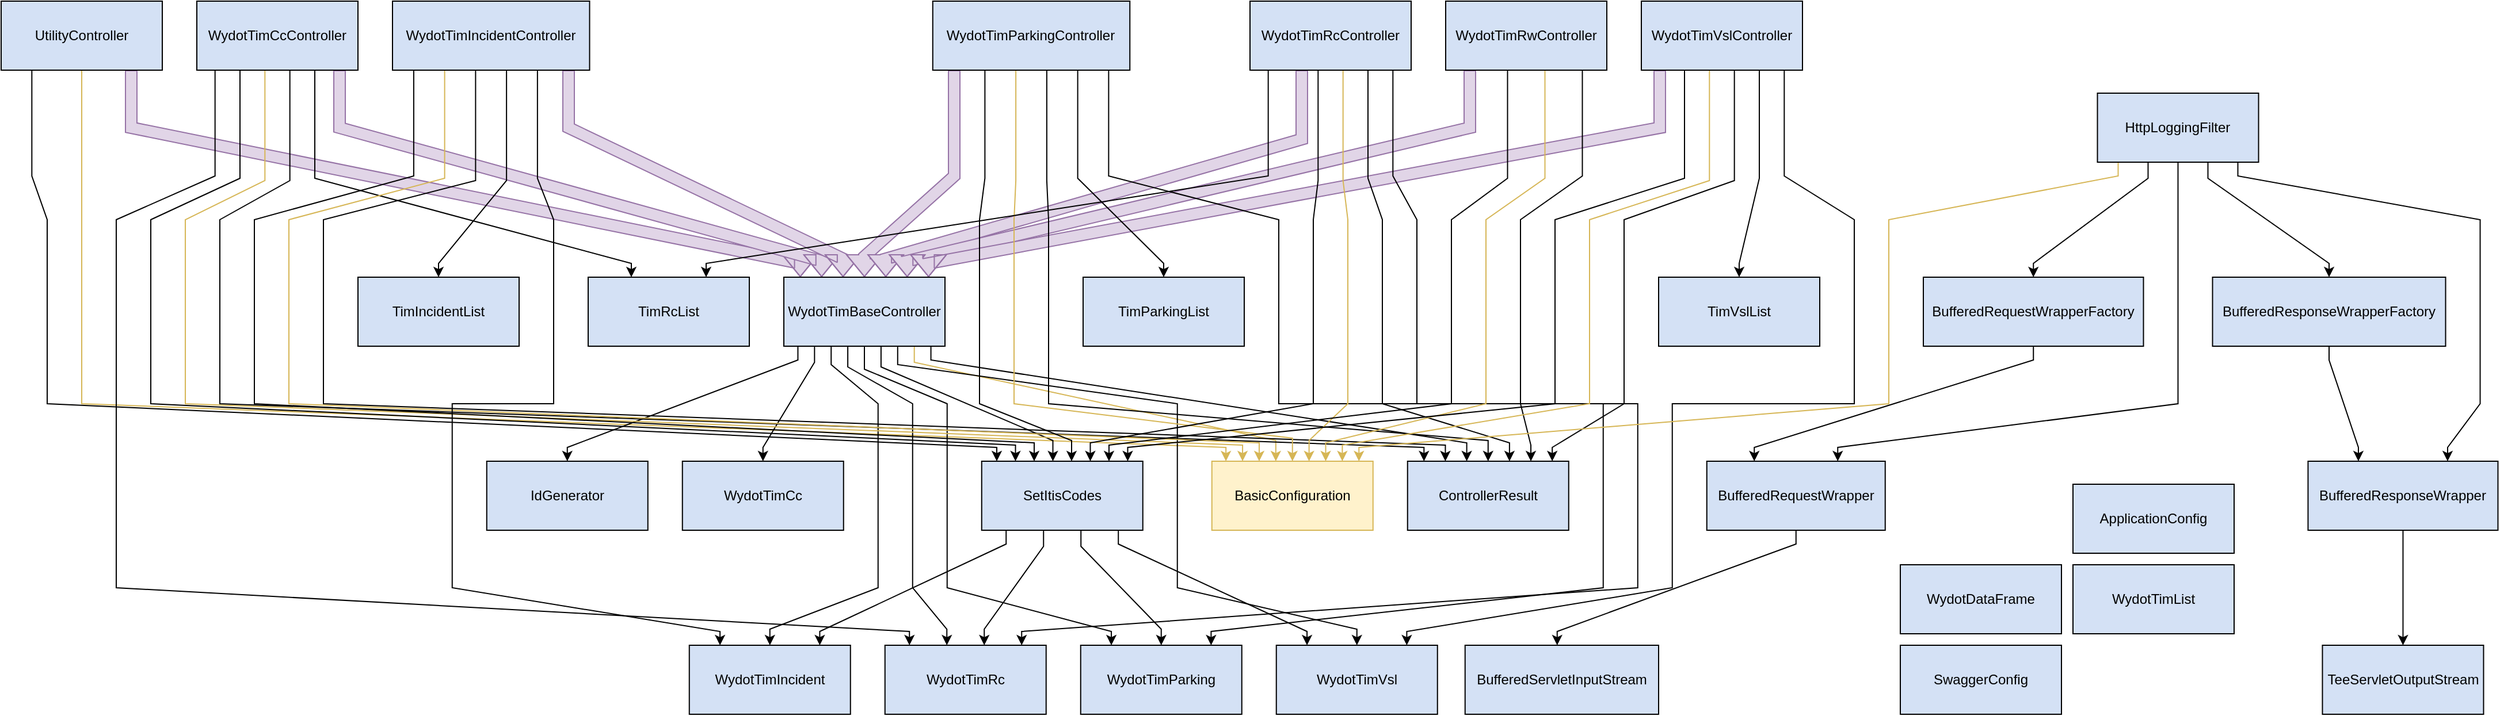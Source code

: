 <mxfile version="24.2.5" type="device">
  <diagram id="C5RBs43oDa-KdzZeNtuy" name="Page-1">
    <mxGraphModel dx="2100" dy="2427" grid="1" gridSize="10" guides="1" tooltips="1" connect="1" arrows="1" fold="1" page="1" pageScale="1" pageWidth="827" pageHeight="1169" math="0" shadow="0">
      <root>
        <mxCell id="WIyWlLk6GJQsqaUBKTNV-0" />
        <mxCell id="WIyWlLk6GJQsqaUBKTNV-1" parent="WIyWlLk6GJQsqaUBKTNV-0" />
        <mxCell id="C0KYWf5MFjcVJt7XxlhM-91" style="edgeStyle=orthogonalEdgeStyle;rounded=0;orthogonalLoop=1;jettySize=auto;html=1;shape=flexArrow;noEdgeStyle=1;orthogonal=1;fillColor=#e1d5e7;strokeColor=#9673a6;" edge="1" parent="WIyWlLk6GJQsqaUBKTNV-1" source="C0KYWf5MFjcVJt7XxlhM-1" target="C0KYWf5MFjcVJt7XxlhM-3">
          <mxGeometry relative="1" as="geometry">
            <Array as="points">
              <mxPoint x="673" y="30" />
              <mxPoint x="1254.286" y="148" />
            </Array>
          </mxGeometry>
        </mxCell>
        <mxCell id="C0KYWf5MFjcVJt7XxlhM-90" style="edgeStyle=orthogonalEdgeStyle;rounded=0;orthogonalLoop=1;jettySize=auto;html=1;shape=flexArrow;noEdgeStyle=1;orthogonal=1;fillColor=#e1d5e7;strokeColor=#9673a6;" edge="1" parent="WIyWlLk6GJQsqaUBKTNV-1" source="C0KYWf5MFjcVJt7XxlhM-4" target="C0KYWf5MFjcVJt7XxlhM-3">
          <mxGeometry relative="1" as="geometry">
            <Array as="points">
              <mxPoint x="854" y="30" />
              <mxPoint x="1272.857" y="146" />
            </Array>
          </mxGeometry>
        </mxCell>
        <mxCell id="C0KYWf5MFjcVJt7XxlhM-88" style="edgeStyle=orthogonalEdgeStyle;rounded=0;orthogonalLoop=1;jettySize=auto;html=1;shape=flexArrow;noEdgeStyle=1;orthogonal=1;fillColor=#e1d5e7;strokeColor=#9673a6;" edge="1" parent="WIyWlLk6GJQsqaUBKTNV-1" source="C0KYWf5MFjcVJt7XxlhM-5" target="C0KYWf5MFjcVJt7XxlhM-3">
          <mxGeometry relative="1" as="geometry">
            <Array as="points">
              <mxPoint x="1053" y="30" />
              <mxPoint x="1291.429" y="144" />
            </Array>
          </mxGeometry>
        </mxCell>
        <mxCell id="C0KYWf5MFjcVJt7XxlhM-94" style="edgeStyle=orthogonalEdgeStyle;rounded=0;orthogonalLoop=1;jettySize=auto;html=1;shape=flexArrow;noEdgeStyle=1;orthogonal=1;fillColor=#e1d5e7;strokeColor=#9673a6;" edge="1" parent="WIyWlLk6GJQsqaUBKTNV-1" source="C0KYWf5MFjcVJt7XxlhM-7" target="C0KYWf5MFjcVJt7XxlhM-3">
          <mxGeometry relative="1" as="geometry">
            <Array as="points">
              <mxPoint x="1388" y="72" />
              <mxPoint x="1310.0" y="142" />
            </Array>
          </mxGeometry>
        </mxCell>
        <mxCell id="C0KYWf5MFjcVJt7XxlhM-93" style="edgeStyle=orthogonalEdgeStyle;rounded=0;orthogonalLoop=1;jettySize=auto;html=1;shape=flexArrow;noEdgeStyle=1;orthogonal=1;fillColor=#e1d5e7;strokeColor=#9673a6;" edge="1" parent="WIyWlLk6GJQsqaUBKTNV-1" source="C0KYWf5MFjcVJt7XxlhM-8" target="C0KYWf5MFjcVJt7XxlhM-3">
          <mxGeometry relative="1" as="geometry">
            <Array as="points">
              <mxPoint x="1690" y="40" />
              <mxPoint x="1328.571" y="144" />
            </Array>
          </mxGeometry>
        </mxCell>
        <mxCell id="C0KYWf5MFjcVJt7XxlhM-92" style="edgeStyle=orthogonalEdgeStyle;rounded=0;orthogonalLoop=1;jettySize=auto;html=1;shape=flexArrow;noEdgeStyle=1;orthogonal=1;fillColor=#e1d5e7;strokeColor=#9673a6;" edge="1" parent="WIyWlLk6GJQsqaUBKTNV-1" source="C0KYWf5MFjcVJt7XxlhM-9" target="C0KYWf5MFjcVJt7XxlhM-3">
          <mxGeometry relative="1" as="geometry">
            <Array as="points">
              <mxPoint x="1836" y="30" />
              <mxPoint x="1347.143" y="146" />
            </Array>
          </mxGeometry>
        </mxCell>
        <mxCell id="C0KYWf5MFjcVJt7XxlhM-95" style="edgeStyle=orthogonalEdgeStyle;rounded=0;orthogonalLoop=1;jettySize=auto;html=1;shape=flexArrow;noEdgeStyle=1;orthogonal=1;fillColor=#e1d5e7;strokeColor=#9673a6;" edge="1" parent="WIyWlLk6GJQsqaUBKTNV-1" source="C0KYWf5MFjcVJt7XxlhM-10" target="C0KYWf5MFjcVJt7XxlhM-3">
          <mxGeometry relative="1" as="geometry">
            <Array as="points">
              <mxPoint x="2001" y="30" />
              <mxPoint x="1365.714" y="148" />
            </Array>
          </mxGeometry>
        </mxCell>
        <mxCell id="avPxuaekG5Cl0MjWcBpi-0" value="BasicConfiguration" style="rounded=0;whiteSpace=wrap;html=1;fillColor=#fff2cc;container=0;strokeColor=#d6b656;" parent="WIyWlLk6GJQsqaUBKTNV-1" vertex="1">
          <mxGeometry x="1611.875" y="320" width="140" height="60" as="geometry" />
        </mxCell>
        <mxCell id="C0KYWf5MFjcVJt7XxlhM-0" value="SwaggerConfig" style="rounded=0;whiteSpace=wrap;html=1;fillColor=#D4E1F5;container=0;" vertex="1" parent="WIyWlLk6GJQsqaUBKTNV-1">
          <mxGeometry x="2210" y="480" width="140" height="60" as="geometry" />
        </mxCell>
        <mxCell id="C0KYWf5MFjcVJt7XxlhM-38" style="edgeStyle=orthogonalEdgeStyle;rounded=0;orthogonalLoop=1;jettySize=auto;html=1;noEdgeStyle=1;orthogonal=1;fillColor=#fff2cc;strokeColor=#d6b656;" edge="1" parent="WIyWlLk6GJQsqaUBKTNV-1" source="C0KYWf5MFjcVJt7XxlhM-1" target="avPxuaekG5Cl0MjWcBpi-0">
          <mxGeometry relative="1" as="geometry">
            <Array as="points">
              <mxPoint x="630" y="74" />
              <mxPoint x="630" y="110" />
              <mxPoint x="630" y="270" />
              <mxPoint x="1624.097" y="308" />
            </Array>
          </mxGeometry>
        </mxCell>
        <mxCell id="C0KYWf5MFjcVJt7XxlhM-39" style="edgeStyle=orthogonalEdgeStyle;rounded=0;orthogonalLoop=1;jettySize=auto;html=1;noEdgeStyle=1;orthogonal=1;" edge="1" parent="WIyWlLk6GJQsqaUBKTNV-1" source="C0KYWf5MFjcVJt7XxlhM-1" target="C0KYWf5MFjcVJt7XxlhM-19">
          <mxGeometry relative="1" as="geometry">
            <Array as="points">
              <mxPoint x="586.667" y="72" />
              <mxPoint x="600" y="110" />
              <mxPoint x="600" y="270" />
              <mxPoint x="1425" y="308" />
            </Array>
          </mxGeometry>
        </mxCell>
        <mxCell id="C0KYWf5MFjcVJt7XxlhM-1" value="UtilityController" style="rounded=0;whiteSpace=wrap;html=1;fillColor=#D4E1F5;container=0;" vertex="1" parent="WIyWlLk6GJQsqaUBKTNV-1">
          <mxGeometry x="560" y="-80" width="140" height="60" as="geometry" />
        </mxCell>
        <mxCell id="C0KYWf5MFjcVJt7XxlhM-40" style="edgeStyle=orthogonalEdgeStyle;rounded=0;orthogonalLoop=1;jettySize=auto;html=1;noEdgeStyle=1;orthogonal=1;fillColor=#fff2cc;strokeColor=#d6b656;" edge="1" parent="WIyWlLk6GJQsqaUBKTNV-1" source="C0KYWf5MFjcVJt7XxlhM-3" target="avPxuaekG5Cl0MjWcBpi-0">
          <mxGeometry relative="1" as="geometry">
            <Array as="points">
              <mxPoint x="1353.333" y="234" />
              <mxPoint x="1667.431" y="302" />
            </Array>
          </mxGeometry>
        </mxCell>
        <mxCell id="C0KYWf5MFjcVJt7XxlhM-41" style="edgeStyle=orthogonalEdgeStyle;rounded=0;orthogonalLoop=1;jettySize=auto;html=1;noEdgeStyle=1;orthogonal=1;" edge="1" parent="WIyWlLk6GJQsqaUBKTNV-1" source="C0KYWf5MFjcVJt7XxlhM-3" target="C0KYWf5MFjcVJt7XxlhM-19">
          <mxGeometry relative="1" as="geometry">
            <Array as="points">
              <mxPoint x="1324.444" y="238" />
              <mxPoint x="1473.75" y="302" />
            </Array>
          </mxGeometry>
        </mxCell>
        <mxCell id="C0KYWf5MFjcVJt7XxlhM-42" style="edgeStyle=orthogonalEdgeStyle;rounded=0;orthogonalLoop=1;jettySize=auto;html=1;noEdgeStyle=1;orthogonal=1;" edge="1" parent="WIyWlLk6GJQsqaUBKTNV-1" source="C0KYWf5MFjcVJt7XxlhM-3" target="C0KYWf5MFjcVJt7XxlhM-23">
          <mxGeometry relative="1" as="geometry">
            <Array as="points">
              <mxPoint x="1367.778" y="232" />
              <mxPoint x="1833.304" y="304" />
            </Array>
          </mxGeometry>
        </mxCell>
        <mxCell id="C0KYWf5MFjcVJt7XxlhM-43" style="edgeStyle=orthogonalEdgeStyle;rounded=0;orthogonalLoop=1;jettySize=auto;html=1;noEdgeStyle=1;orthogonal=1;" edge="1" parent="WIyWlLk6GJQsqaUBKTNV-1" source="C0KYWf5MFjcVJt7XxlhM-3" target="C0KYWf5MFjcVJt7XxlhM-24">
          <mxGeometry relative="1" as="geometry">
            <Array as="points">
              <mxPoint x="1252.222" y="232" />
              <mxPoint x="1051.875" y="308" />
            </Array>
          </mxGeometry>
        </mxCell>
        <mxCell id="C0KYWf5MFjcVJt7XxlhM-44" style="edgeStyle=orthogonalEdgeStyle;rounded=0;orthogonalLoop=1;jettySize=auto;html=1;noEdgeStyle=1;orthogonal=1;" edge="1" parent="WIyWlLk6GJQsqaUBKTNV-1" source="C0KYWf5MFjcVJt7XxlhM-3" target="C0KYWf5MFjcVJt7XxlhM-31">
          <mxGeometry relative="1" as="geometry">
            <Array as="points">
              <mxPoint x="1266.667" y="234" />
              <mxPoint x="1221.875" y="308" />
            </Array>
          </mxGeometry>
        </mxCell>
        <mxCell id="C0KYWf5MFjcVJt7XxlhM-45" style="edgeStyle=orthogonalEdgeStyle;rounded=0;orthogonalLoop=1;jettySize=auto;html=1;noEdgeStyle=1;orthogonal=1;" edge="1" parent="WIyWlLk6GJQsqaUBKTNV-1" source="C0KYWf5MFjcVJt7XxlhM-3" target="C0KYWf5MFjcVJt7XxlhM-32">
          <mxGeometry relative="1" as="geometry">
            <Array as="points">
              <mxPoint x="1281.111" y="236" />
              <mxPoint x="1321.875" y="270" />
              <mxPoint x="1321.875" y="430" />
              <mxPoint x="1227.875" y="466" />
            </Array>
          </mxGeometry>
        </mxCell>
        <mxCell id="C0KYWf5MFjcVJt7XxlhM-46" style="edgeStyle=orthogonalEdgeStyle;rounded=0;orthogonalLoop=1;jettySize=auto;html=1;noEdgeStyle=1;orthogonal=1;" edge="1" parent="WIyWlLk6GJQsqaUBKTNV-1" source="C0KYWf5MFjcVJt7XxlhM-3" target="C0KYWf5MFjcVJt7XxlhM-34">
          <mxGeometry relative="1" as="geometry">
            <Array as="points">
              <mxPoint x="1310.0" y="240" />
              <mxPoint x="1381.875" y="270" />
              <mxPoint x="1381.875" y="430" />
              <mxPoint x="1524.542" y="468" />
            </Array>
          </mxGeometry>
        </mxCell>
        <mxCell id="C0KYWf5MFjcVJt7XxlhM-47" style="edgeStyle=orthogonalEdgeStyle;rounded=0;orthogonalLoop=1;jettySize=auto;html=1;noEdgeStyle=1;orthogonal=1;" edge="1" parent="WIyWlLk6GJQsqaUBKTNV-1" source="C0KYWf5MFjcVJt7XxlhM-3" target="C0KYWf5MFjcVJt7XxlhM-35">
          <mxGeometry relative="1" as="geometry">
            <Array as="points">
              <mxPoint x="1295.556" y="238" />
              <mxPoint x="1351.875" y="270" />
              <mxPoint x="1351.875" y="430" />
              <mxPoint x="1381.625" y="466" />
            </Array>
          </mxGeometry>
        </mxCell>
        <mxCell id="C0KYWf5MFjcVJt7XxlhM-48" style="edgeStyle=orthogonalEdgeStyle;rounded=0;orthogonalLoop=1;jettySize=auto;html=1;noEdgeStyle=1;orthogonal=1;" edge="1" parent="WIyWlLk6GJQsqaUBKTNV-1" source="C0KYWf5MFjcVJt7XxlhM-3" target="C0KYWf5MFjcVJt7XxlhM-36">
          <mxGeometry relative="1" as="geometry">
            <Array as="points">
              <mxPoint x="1338.889" y="236" />
              <mxPoint x="1581.875" y="270" />
              <mxPoint x="1581.875" y="430" />
              <mxPoint x="1737.875" y="466" />
            </Array>
          </mxGeometry>
        </mxCell>
        <mxCell id="C0KYWf5MFjcVJt7XxlhM-3" value="WydotTimBaseController" style="rounded=0;whiteSpace=wrap;html=1;fillColor=#D4E1F5;container=0;" vertex="1" parent="WIyWlLk6GJQsqaUBKTNV-1">
          <mxGeometry x="1240" y="160" width="140" height="60" as="geometry" />
        </mxCell>
        <mxCell id="C0KYWf5MFjcVJt7XxlhM-49" style="edgeStyle=orthogonalEdgeStyle;rounded=0;orthogonalLoop=1;jettySize=auto;html=1;noEdgeStyle=1;orthogonal=1;fillColor=#fff2cc;strokeColor=#d6b656;" edge="1" parent="WIyWlLk6GJQsqaUBKTNV-1" source="C0KYWf5MFjcVJt7XxlhM-4" target="avPxuaekG5Cl0MjWcBpi-0">
          <mxGeometry relative="1" as="geometry">
            <Array as="points">
              <mxPoint x="789.167" y="76" />
              <mxPoint x="720" y="110" />
              <mxPoint x="720" y="270" />
              <mxPoint x="1638.542" y="306" />
            </Array>
          </mxGeometry>
        </mxCell>
        <mxCell id="C0KYWf5MFjcVJt7XxlhM-50" style="edgeStyle=orthogonalEdgeStyle;rounded=0;orthogonalLoop=1;jettySize=auto;html=1;noEdgeStyle=1;orthogonal=1;" edge="1" parent="WIyWlLk6GJQsqaUBKTNV-1" source="C0KYWf5MFjcVJt7XxlhM-4" target="C0KYWf5MFjcVJt7XxlhM-19">
          <mxGeometry relative="1" as="geometry">
            <Array as="points">
              <mxPoint x="767.5" y="74" />
              <mxPoint x="690" y="110" />
              <mxPoint x="690" y="270" />
              <mxPoint x="1441.25" y="306" />
            </Array>
          </mxGeometry>
        </mxCell>
        <mxCell id="C0KYWf5MFjcVJt7XxlhM-51" style="edgeStyle=orthogonalEdgeStyle;rounded=0;orthogonalLoop=1;jettySize=auto;html=1;noEdgeStyle=1;orthogonal=1;" edge="1" parent="WIyWlLk6GJQsqaUBKTNV-1" source="C0KYWf5MFjcVJt7XxlhM-4" target="C0KYWf5MFjcVJt7XxlhM-23">
          <mxGeometry relative="1" as="geometry">
            <Array as="points">
              <mxPoint x="810.833" y="76" />
              <mxPoint x="750" y="110" />
              <mxPoint x="750" y="270" />
              <mxPoint x="1796.161" y="308" />
            </Array>
          </mxGeometry>
        </mxCell>
        <mxCell id="C0KYWf5MFjcVJt7XxlhM-52" style="edgeStyle=orthogonalEdgeStyle;rounded=0;orthogonalLoop=1;jettySize=auto;html=1;noEdgeStyle=1;orthogonal=1;" edge="1" parent="WIyWlLk6GJQsqaUBKTNV-1" source="C0KYWf5MFjcVJt7XxlhM-4" target="C0KYWf5MFjcVJt7XxlhM-28">
          <mxGeometry relative="1" as="geometry">
            <Array as="points">
              <mxPoint x="832.5" y="74" />
              <mxPoint x="1107.5" y="148" />
            </Array>
          </mxGeometry>
        </mxCell>
        <mxCell id="C0KYWf5MFjcVJt7XxlhM-53" style="edgeStyle=orthogonalEdgeStyle;rounded=0;orthogonalLoop=1;jettySize=auto;html=1;noEdgeStyle=1;orthogonal=1;" edge="1" parent="WIyWlLk6GJQsqaUBKTNV-1" source="C0KYWf5MFjcVJt7XxlhM-4" target="C0KYWf5MFjcVJt7XxlhM-35">
          <mxGeometry relative="1" as="geometry">
            <Array as="points">
              <mxPoint x="745.833" y="72" />
              <mxPoint x="660" y="110" />
              <mxPoint x="660" y="270" />
              <mxPoint x="660" y="270" />
              <mxPoint x="660" y="430" />
              <mxPoint x="1349.125" y="468" />
            </Array>
          </mxGeometry>
        </mxCell>
        <mxCell id="C0KYWf5MFjcVJt7XxlhM-4" value="WydotTimCcController" style="rounded=0;whiteSpace=wrap;html=1;fillColor=#D4E1F5;container=0;" vertex="1" parent="WIyWlLk6GJQsqaUBKTNV-1">
          <mxGeometry x="730" y="-80" width="140" height="60" as="geometry" />
        </mxCell>
        <mxCell id="C0KYWf5MFjcVJt7XxlhM-54" style="edgeStyle=orthogonalEdgeStyle;rounded=0;orthogonalLoop=1;jettySize=auto;html=1;noEdgeStyle=1;orthogonal=1;fillColor=#fff2cc;strokeColor=#d6b656;" edge="1" parent="WIyWlLk6GJQsqaUBKTNV-1" source="C0KYWf5MFjcVJt7XxlhM-5" target="avPxuaekG5Cl0MjWcBpi-0">
          <mxGeometry relative="1" as="geometry">
            <Array as="points">
              <mxPoint x="945.312" y="74" />
              <mxPoint x="810" y="110" />
              <mxPoint x="810" y="270" />
              <mxPoint x="1652.986" y="304" />
            </Array>
          </mxGeometry>
        </mxCell>
        <mxCell id="C0KYWf5MFjcVJt7XxlhM-55" style="edgeStyle=orthogonalEdgeStyle;rounded=0;orthogonalLoop=1;jettySize=auto;html=1;noEdgeStyle=1;orthogonal=1;" edge="1" parent="WIyWlLk6GJQsqaUBKTNV-1" source="C0KYWf5MFjcVJt7XxlhM-5" target="C0KYWf5MFjcVJt7XxlhM-19">
          <mxGeometry relative="1" as="geometry">
            <Array as="points">
              <mxPoint x="918.438" y="72" />
              <mxPoint x="780" y="110" />
              <mxPoint x="780" y="270" />
              <mxPoint x="1457.5" y="304" />
            </Array>
          </mxGeometry>
        </mxCell>
        <mxCell id="C0KYWf5MFjcVJt7XxlhM-56" style="edgeStyle=orthogonalEdgeStyle;rounded=0;orthogonalLoop=1;jettySize=auto;html=1;noEdgeStyle=1;orthogonal=1;" edge="1" parent="WIyWlLk6GJQsqaUBKTNV-1" source="C0KYWf5MFjcVJt7XxlhM-5" target="C0KYWf5MFjcVJt7XxlhM-23">
          <mxGeometry relative="1" as="geometry">
            <Array as="points">
              <mxPoint x="972.188" y="76" />
              <mxPoint x="840" y="110" />
              <mxPoint x="840" y="270" />
              <mxPoint x="1814.732" y="306" />
            </Array>
          </mxGeometry>
        </mxCell>
        <mxCell id="C0KYWf5MFjcVJt7XxlhM-57" style="edgeStyle=orthogonalEdgeStyle;rounded=0;orthogonalLoop=1;jettySize=auto;html=1;noEdgeStyle=1;orthogonal=1;" edge="1" parent="WIyWlLk6GJQsqaUBKTNV-1" source="C0KYWf5MFjcVJt7XxlhM-5" target="C0KYWf5MFjcVJt7XxlhM-26">
          <mxGeometry relative="1" as="geometry">
            <Array as="points">
              <mxPoint x="999.062" y="76" />
              <mxPoint x="940" y="148" />
            </Array>
          </mxGeometry>
        </mxCell>
        <mxCell id="C0KYWf5MFjcVJt7XxlhM-5" value="WydotTimIncidentController" style="rounded=0;whiteSpace=wrap;html=1;fillColor=#D4E1F5;container=0;" vertex="1" parent="WIyWlLk6GJQsqaUBKTNV-1">
          <mxGeometry x="900" y="-80" width="171.25" height="60" as="geometry" />
        </mxCell>
        <mxCell id="C0KYWf5MFjcVJt7XxlhM-59" style="edgeStyle=orthogonalEdgeStyle;rounded=0;orthogonalLoop=1;jettySize=auto;html=1;noEdgeStyle=1;orthogonal=1;fillColor=#fff2cc;strokeColor=#d6b656;" edge="1" parent="WIyWlLk6GJQsqaUBKTNV-1" source="C0KYWf5MFjcVJt7XxlhM-7" target="avPxuaekG5Cl0MjWcBpi-0">
          <mxGeometry relative="1" as="geometry">
            <Array as="points">
              <mxPoint x="1441.562" y="76" />
              <mxPoint x="1440" y="110" />
              <mxPoint x="1440" y="270" />
              <mxPoint x="1681.875" y="300" />
            </Array>
          </mxGeometry>
        </mxCell>
        <mxCell id="C0KYWf5MFjcVJt7XxlhM-60" style="edgeStyle=orthogonalEdgeStyle;rounded=0;orthogonalLoop=1;jettySize=auto;html=1;noEdgeStyle=1;orthogonal=1;" edge="1" parent="WIyWlLk6GJQsqaUBKTNV-1" source="C0KYWf5MFjcVJt7XxlhM-7" target="C0KYWf5MFjcVJt7XxlhM-19">
          <mxGeometry relative="1" as="geometry">
            <Array as="points">
              <mxPoint x="1414.688" y="74" />
              <mxPoint x="1410" y="110" />
              <mxPoint x="1410" y="270" />
              <mxPoint x="1490" y="302" />
            </Array>
          </mxGeometry>
        </mxCell>
        <mxCell id="C0KYWf5MFjcVJt7XxlhM-61" style="edgeStyle=orthogonalEdgeStyle;rounded=0;orthogonalLoop=1;jettySize=auto;html=1;noEdgeStyle=1;orthogonal=1;" edge="1" parent="WIyWlLk6GJQsqaUBKTNV-1" source="C0KYWf5MFjcVJt7XxlhM-7" target="C0KYWf5MFjcVJt7XxlhM-23">
          <mxGeometry relative="1" as="geometry">
            <Array as="points">
              <mxPoint x="1468.438" y="76" />
              <mxPoint x="1470" y="110" />
              <mxPoint x="1470" y="270" />
              <mxPoint x="1851.875" y="302" />
            </Array>
          </mxGeometry>
        </mxCell>
        <mxCell id="C0KYWf5MFjcVJt7XxlhM-62" style="edgeStyle=orthogonalEdgeStyle;rounded=0;orthogonalLoop=1;jettySize=auto;html=1;noEdgeStyle=1;orthogonal=1;" edge="1" parent="WIyWlLk6GJQsqaUBKTNV-1" source="C0KYWf5MFjcVJt7XxlhM-7" target="C0KYWf5MFjcVJt7XxlhM-27">
          <mxGeometry relative="1" as="geometry">
            <Array as="points">
              <mxPoint x="1495.312" y="74" />
              <mxPoint x="1570" y="148" />
            </Array>
          </mxGeometry>
        </mxCell>
        <mxCell id="C0KYWf5MFjcVJt7XxlhM-63" style="edgeStyle=orthogonalEdgeStyle;rounded=0;orthogonalLoop=1;jettySize=auto;html=1;noEdgeStyle=1;orthogonal=1;" edge="1" parent="WIyWlLk6GJQsqaUBKTNV-1" source="C0KYWf5MFjcVJt7XxlhM-7" target="C0KYWf5MFjcVJt7XxlhM-34">
          <mxGeometry relative="1" as="geometry">
            <Array as="points">
              <mxPoint x="1522.188" y="72" />
              <mxPoint x="1670" y="110" />
              <mxPoint x="1670" y="270" />
              <mxPoint x="1951.875" y="270" />
              <mxPoint x="1951.875" y="430" />
              <mxPoint x="1611.208" y="468" />
            </Array>
          </mxGeometry>
        </mxCell>
        <mxCell id="C0KYWf5MFjcVJt7XxlhM-7" value="WydotTimParkingController" style="rounded=0;whiteSpace=wrap;html=1;fillColor=#D4E1F5;container=0;" vertex="1" parent="WIyWlLk6GJQsqaUBKTNV-1">
          <mxGeometry x="1369.375" y="-80" width="171.25" height="60" as="geometry" />
        </mxCell>
        <mxCell id="C0KYWf5MFjcVJt7XxlhM-64" style="edgeStyle=orthogonalEdgeStyle;rounded=0;orthogonalLoop=1;jettySize=auto;html=1;noEdgeStyle=1;orthogonal=1;fillColor=#fff2cc;strokeColor=#d6b656;" edge="1" parent="WIyWlLk6GJQsqaUBKTNV-1" source="C0KYWf5MFjcVJt7XxlhM-8" target="avPxuaekG5Cl0MjWcBpi-0">
          <mxGeometry relative="1" as="geometry">
            <Array as="points">
              <mxPoint x="1725.833" y="76" />
              <mxPoint x="1730" y="110" />
              <mxPoint x="1730" y="270" />
              <mxPoint x="1696.319" y="302" />
            </Array>
          </mxGeometry>
        </mxCell>
        <mxCell id="C0KYWf5MFjcVJt7XxlhM-65" style="edgeStyle=orthogonalEdgeStyle;rounded=0;orthogonalLoop=1;jettySize=auto;html=1;noEdgeStyle=1;orthogonal=1;" edge="1" parent="WIyWlLk6GJQsqaUBKTNV-1" source="C0KYWf5MFjcVJt7XxlhM-8" target="C0KYWf5MFjcVJt7XxlhM-19">
          <mxGeometry relative="1" as="geometry">
            <Array as="points">
              <mxPoint x="1704.167" y="76" />
              <mxPoint x="1700" y="110" />
              <mxPoint x="1700" y="270" />
              <mxPoint x="1506.25" y="304" />
            </Array>
          </mxGeometry>
        </mxCell>
        <mxCell id="C0KYWf5MFjcVJt7XxlhM-66" style="edgeStyle=orthogonalEdgeStyle;rounded=0;orthogonalLoop=1;jettySize=auto;html=1;noEdgeStyle=1;orthogonal=1;" edge="1" parent="WIyWlLk6GJQsqaUBKTNV-1" source="C0KYWf5MFjcVJt7XxlhM-8" target="C0KYWf5MFjcVJt7XxlhM-23">
          <mxGeometry relative="1" as="geometry">
            <Array as="points">
              <mxPoint x="1747.5" y="74" />
              <mxPoint x="1760" y="110" />
              <mxPoint x="1760" y="270" />
              <mxPoint x="1870.446" y="304" />
            </Array>
          </mxGeometry>
        </mxCell>
        <mxCell id="C0KYWf5MFjcVJt7XxlhM-67" style="edgeStyle=orthogonalEdgeStyle;rounded=0;orthogonalLoop=1;jettySize=auto;html=1;noEdgeStyle=1;orthogonal=1;" edge="1" parent="WIyWlLk6GJQsqaUBKTNV-1" source="C0KYWf5MFjcVJt7XxlhM-8" target="C0KYWf5MFjcVJt7XxlhM-28">
          <mxGeometry relative="1" as="geometry">
            <Array as="points">
              <mxPoint x="1660.833" y="72" />
              <mxPoint x="1172.5" y="148" />
            </Array>
          </mxGeometry>
        </mxCell>
        <mxCell id="C0KYWf5MFjcVJt7XxlhM-68" style="edgeStyle=orthogonalEdgeStyle;rounded=0;orthogonalLoop=1;jettySize=auto;html=1;noEdgeStyle=1;orthogonal=1;" edge="1" parent="WIyWlLk6GJQsqaUBKTNV-1" source="C0KYWf5MFjcVJt7XxlhM-8" target="C0KYWf5MFjcVJt7XxlhM-35">
          <mxGeometry relative="1" as="geometry">
            <Array as="points">
              <mxPoint x="1769.167" y="72" />
              <mxPoint x="1790" y="110" />
              <mxPoint x="1790" y="270" />
              <mxPoint x="1981.875" y="270" />
              <mxPoint x="1981.875" y="430" />
              <mxPoint x="1446.625" y="468" />
            </Array>
          </mxGeometry>
        </mxCell>
        <mxCell id="C0KYWf5MFjcVJt7XxlhM-8" value="WydotTimRcController" style="rounded=0;whiteSpace=wrap;html=1;fillColor=#D4E1F5;container=0;" vertex="1" parent="WIyWlLk6GJQsqaUBKTNV-1">
          <mxGeometry x="1645" y="-80" width="140" height="60" as="geometry" />
        </mxCell>
        <mxCell id="C0KYWf5MFjcVJt7XxlhM-69" style="edgeStyle=orthogonalEdgeStyle;rounded=0;orthogonalLoop=1;jettySize=auto;html=1;noEdgeStyle=1;orthogonal=1;fillColor=#fff2cc;strokeColor=#d6b656;" edge="1" parent="WIyWlLk6GJQsqaUBKTNV-1" source="C0KYWf5MFjcVJt7XxlhM-9" target="avPxuaekG5Cl0MjWcBpi-0">
          <mxGeometry relative="1" as="geometry">
            <Array as="points">
              <mxPoint x="1901.25" y="74" />
              <mxPoint x="1850" y="110" />
              <mxPoint x="1850" y="270" />
              <mxPoint x="1710.764" y="304" />
            </Array>
          </mxGeometry>
        </mxCell>
        <mxCell id="C0KYWf5MFjcVJt7XxlhM-70" style="edgeStyle=orthogonalEdgeStyle;rounded=0;orthogonalLoop=1;jettySize=auto;html=1;noEdgeStyle=1;orthogonal=1;" edge="1" parent="WIyWlLk6GJQsqaUBKTNV-1" source="C0KYWf5MFjcVJt7XxlhM-9" target="C0KYWf5MFjcVJt7XxlhM-19">
          <mxGeometry relative="1" as="geometry">
            <Array as="points">
              <mxPoint x="1868.75" y="74" />
              <mxPoint x="1820" y="110" />
              <mxPoint x="1820" y="270" />
              <mxPoint x="1522.5" y="306" />
            </Array>
          </mxGeometry>
        </mxCell>
        <mxCell id="C0KYWf5MFjcVJt7XxlhM-71" style="edgeStyle=orthogonalEdgeStyle;rounded=0;orthogonalLoop=1;jettySize=auto;html=1;noEdgeStyle=1;orthogonal=1;" edge="1" parent="WIyWlLk6GJQsqaUBKTNV-1" source="C0KYWf5MFjcVJt7XxlhM-9" target="C0KYWf5MFjcVJt7XxlhM-23">
          <mxGeometry relative="1" as="geometry">
            <Array as="points">
              <mxPoint x="1933.75" y="72" />
              <mxPoint x="1880" y="110" />
              <mxPoint x="1880" y="270" />
              <mxPoint x="1889.018" y="306" />
            </Array>
          </mxGeometry>
        </mxCell>
        <mxCell id="C0KYWf5MFjcVJt7XxlhM-9" value="WydotTimRwController" style="rounded=0;whiteSpace=wrap;html=1;fillColor=#D4E1F5;container=0;" vertex="1" parent="WIyWlLk6GJQsqaUBKTNV-1">
          <mxGeometry x="1815" y="-80" width="140" height="60" as="geometry" />
        </mxCell>
        <mxCell id="C0KYWf5MFjcVJt7XxlhM-72" style="edgeStyle=orthogonalEdgeStyle;rounded=0;orthogonalLoop=1;jettySize=auto;html=1;noEdgeStyle=1;orthogonal=1;fillColor=#fff2cc;strokeColor=#d6b656;" edge="1" parent="WIyWlLk6GJQsqaUBKTNV-1" source="C0KYWf5MFjcVJt7XxlhM-10" target="avPxuaekG5Cl0MjWcBpi-0">
          <mxGeometry relative="1" as="geometry">
            <Array as="points">
              <mxPoint x="2044.167" y="76" />
              <mxPoint x="1940" y="110" />
              <mxPoint x="1940" y="270" />
              <mxPoint x="1725.208" y="306" />
            </Array>
          </mxGeometry>
        </mxCell>
        <mxCell id="C0KYWf5MFjcVJt7XxlhM-73" style="edgeStyle=orthogonalEdgeStyle;rounded=0;orthogonalLoop=1;jettySize=auto;html=1;noEdgeStyle=1;orthogonal=1;" edge="1" parent="WIyWlLk6GJQsqaUBKTNV-1" source="C0KYWf5MFjcVJt7XxlhM-10" target="C0KYWf5MFjcVJt7XxlhM-19">
          <mxGeometry relative="1" as="geometry">
            <Array as="points">
              <mxPoint x="2022.5" y="74" />
              <mxPoint x="1910" y="110" />
              <mxPoint x="1910" y="270" />
              <mxPoint x="1538.75" y="308" />
            </Array>
          </mxGeometry>
        </mxCell>
        <mxCell id="C0KYWf5MFjcVJt7XxlhM-74" style="edgeStyle=orthogonalEdgeStyle;rounded=0;orthogonalLoop=1;jettySize=auto;html=1;noEdgeStyle=1;orthogonal=1;" edge="1" parent="WIyWlLk6GJQsqaUBKTNV-1" source="C0KYWf5MFjcVJt7XxlhM-10" target="C0KYWf5MFjcVJt7XxlhM-23">
          <mxGeometry relative="1" as="geometry">
            <Array as="points">
              <mxPoint x="2065.833" y="76" />
              <mxPoint x="1970" y="110" />
              <mxPoint x="1970" y="270" />
              <mxPoint x="1907.589" y="308" />
            </Array>
          </mxGeometry>
        </mxCell>
        <mxCell id="C0KYWf5MFjcVJt7XxlhM-75" style="edgeStyle=orthogonalEdgeStyle;rounded=0;orthogonalLoop=1;jettySize=auto;html=1;noEdgeStyle=1;orthogonal=1;" edge="1" parent="WIyWlLk6GJQsqaUBKTNV-1" source="C0KYWf5MFjcVJt7XxlhM-10" target="C0KYWf5MFjcVJt7XxlhM-29">
          <mxGeometry relative="1" as="geometry">
            <Array as="points">
              <mxPoint x="2087.5" y="74" />
              <mxPoint x="2070" y="148" />
            </Array>
          </mxGeometry>
        </mxCell>
        <mxCell id="C0KYWf5MFjcVJt7XxlhM-76" style="edgeStyle=orthogonalEdgeStyle;rounded=0;orthogonalLoop=1;jettySize=auto;html=1;noEdgeStyle=1;orthogonal=1;" edge="1" parent="WIyWlLk6GJQsqaUBKTNV-1" source="C0KYWf5MFjcVJt7XxlhM-10" target="C0KYWf5MFjcVJt7XxlhM-36">
          <mxGeometry relative="1" as="geometry">
            <Array as="points">
              <mxPoint x="2109.167" y="72" />
              <mxPoint x="2170" y="110" />
              <mxPoint x="2170" y="270" />
              <mxPoint x="2011.875" y="270" />
              <mxPoint x="2011.875" y="430" />
              <mxPoint x="1781.208" y="468" />
            </Array>
          </mxGeometry>
        </mxCell>
        <mxCell id="C0KYWf5MFjcVJt7XxlhM-10" value="WydotTimVslController" style="rounded=0;whiteSpace=wrap;html=1;fillColor=#D4E1F5;container=0;" vertex="1" parent="WIyWlLk6GJQsqaUBKTNV-1">
          <mxGeometry x="1985" y="-80" width="140" height="60" as="geometry" />
        </mxCell>
        <mxCell id="C0KYWf5MFjcVJt7XxlhM-77" style="edgeStyle=orthogonalEdgeStyle;rounded=0;orthogonalLoop=1;jettySize=auto;html=1;noEdgeStyle=1;orthogonal=1;" edge="1" parent="WIyWlLk6GJQsqaUBKTNV-1" source="C0KYWf5MFjcVJt7XxlhM-11" target="C0KYWf5MFjcVJt7XxlhM-20">
          <mxGeometry relative="1" as="geometry">
            <Array as="points">
              <mxPoint x="2325.625" y="232" />
              <mxPoint x="2083.125" y="308" />
            </Array>
          </mxGeometry>
        </mxCell>
        <mxCell id="C0KYWf5MFjcVJt7XxlhM-11" value="BufferedRequestWrapperFactory" style="rounded=0;whiteSpace=wrap;html=1;fillColor=#D4E1F5;container=0;" vertex="1" parent="WIyWlLk6GJQsqaUBKTNV-1">
          <mxGeometry x="2230" y="160" width="191.25" height="60" as="geometry" />
        </mxCell>
        <mxCell id="C0KYWf5MFjcVJt7XxlhM-78" style="edgeStyle=orthogonalEdgeStyle;rounded=0;orthogonalLoop=1;jettySize=auto;html=1;noEdgeStyle=1;orthogonal=1;" edge="1" parent="WIyWlLk6GJQsqaUBKTNV-1" source="C0KYWf5MFjcVJt7XxlhM-12" target="C0KYWf5MFjcVJt7XxlhM-21">
          <mxGeometry relative="1" as="geometry">
            <Array as="points">
              <mxPoint x="2582.5" y="232" />
              <mxPoint x="2607.981" y="308" />
            </Array>
          </mxGeometry>
        </mxCell>
        <mxCell id="C0KYWf5MFjcVJt7XxlhM-12" value="BufferedResponseWrapperFactory" style="rounded=0;whiteSpace=wrap;html=1;fillColor=#D4E1F5;container=0;" vertex="1" parent="WIyWlLk6GJQsqaUBKTNV-1">
          <mxGeometry x="2481.25" y="160" width="202.5" height="60" as="geometry" />
        </mxCell>
        <mxCell id="C0KYWf5MFjcVJt7XxlhM-79" style="edgeStyle=orthogonalEdgeStyle;rounded=0;orthogonalLoop=1;jettySize=auto;html=1;noEdgeStyle=1;orthogonal=1;fillColor=#fff2cc;strokeColor=#d6b656;" edge="1" parent="WIyWlLk6GJQsqaUBKTNV-1" source="C0KYWf5MFjcVJt7XxlhM-18" target="avPxuaekG5Cl0MjWcBpi-0">
          <mxGeometry relative="1" as="geometry">
            <Array as="points">
              <mxPoint x="2399.25" y="72" />
              <mxPoint x="2200" y="110" />
              <mxPoint x="2200" y="270" />
              <mxPoint x="1739.653" y="308" />
            </Array>
          </mxGeometry>
        </mxCell>
        <mxCell id="C0KYWf5MFjcVJt7XxlhM-80" style="edgeStyle=orthogonalEdgeStyle;rounded=0;orthogonalLoop=1;jettySize=auto;html=1;noEdgeStyle=1;orthogonal=1;" edge="1" parent="WIyWlLk6GJQsqaUBKTNV-1" source="C0KYWf5MFjcVJt7XxlhM-18" target="C0KYWf5MFjcVJt7XxlhM-20">
          <mxGeometry relative="1" as="geometry">
            <Array as="points">
              <mxPoint x="2451.25" y="76" />
              <mxPoint x="2451.25" y="110" />
              <mxPoint x="2451.25" y="270" />
              <mxPoint x="2155.625" y="308" />
            </Array>
          </mxGeometry>
        </mxCell>
        <mxCell id="C0KYWf5MFjcVJt7XxlhM-81" style="edgeStyle=orthogonalEdgeStyle;rounded=0;orthogonalLoop=1;jettySize=auto;html=1;noEdgeStyle=1;orthogonal=1;" edge="1" parent="WIyWlLk6GJQsqaUBKTNV-1" source="C0KYWf5MFjcVJt7XxlhM-18" target="C0KYWf5MFjcVJt7XxlhM-21">
          <mxGeometry relative="1" as="geometry">
            <Array as="points">
              <mxPoint x="2503.25" y="72" />
              <mxPoint x="2713.75" y="110" />
              <mxPoint x="2713.75" y="270" />
              <mxPoint x="2685.481" y="308" />
            </Array>
          </mxGeometry>
        </mxCell>
        <mxCell id="C0KYWf5MFjcVJt7XxlhM-98" style="edgeStyle=orthogonalEdgeStyle;rounded=0;orthogonalLoop=1;jettySize=auto;html=1;noEdgeStyle=1;orthogonal=1;" edge="1" parent="WIyWlLk6GJQsqaUBKTNV-1" source="C0KYWf5MFjcVJt7XxlhM-18" target="C0KYWf5MFjcVJt7XxlhM-11">
          <mxGeometry relative="1" as="geometry">
            <Array as="points">
              <mxPoint x="2425.25" y="74" />
              <mxPoint x="2325.625" y="148" />
            </Array>
          </mxGeometry>
        </mxCell>
        <mxCell id="C0KYWf5MFjcVJt7XxlhM-99" style="edgeStyle=orthogonalEdgeStyle;rounded=0;orthogonalLoop=1;jettySize=auto;html=1;noEdgeStyle=1;orthogonal=1;" edge="1" parent="WIyWlLk6GJQsqaUBKTNV-1" source="C0KYWf5MFjcVJt7XxlhM-18" target="C0KYWf5MFjcVJt7XxlhM-12">
          <mxGeometry relative="1" as="geometry">
            <Array as="points">
              <mxPoint x="2477.25" y="74" />
              <mxPoint x="2582.5" y="148" />
            </Array>
          </mxGeometry>
        </mxCell>
        <mxCell id="C0KYWf5MFjcVJt7XxlhM-18" value="HttpLoggingFilter" style="rounded=0;whiteSpace=wrap;html=1;fillColor=#D4E1F5;container=0;" vertex="1" parent="WIyWlLk6GJQsqaUBKTNV-1">
          <mxGeometry x="2381.25" width="140" height="60" as="geometry" />
        </mxCell>
        <mxCell id="C0KYWf5MFjcVJt7XxlhM-82" style="edgeStyle=orthogonalEdgeStyle;rounded=0;orthogonalLoop=1;jettySize=auto;html=1;noEdgeStyle=1;orthogonal=1;" edge="1" parent="WIyWlLk6GJQsqaUBKTNV-1" source="C0KYWf5MFjcVJt7XxlhM-19" target="C0KYWf5MFjcVJt7XxlhM-32">
          <mxGeometry relative="1" as="geometry">
            <Array as="points">
              <mxPoint x="1433.125" y="392" />
              <mxPoint x="1271.208" y="468" />
            </Array>
          </mxGeometry>
        </mxCell>
        <mxCell id="C0KYWf5MFjcVJt7XxlhM-83" style="edgeStyle=orthogonalEdgeStyle;rounded=0;orthogonalLoop=1;jettySize=auto;html=1;noEdgeStyle=1;orthogonal=1;" edge="1" parent="WIyWlLk6GJQsqaUBKTNV-1" source="C0KYWf5MFjcVJt7XxlhM-19" target="C0KYWf5MFjcVJt7XxlhM-34">
          <mxGeometry relative="1" as="geometry">
            <Array as="points">
              <mxPoint x="1498.125" y="394" />
              <mxPoint x="1567.875" y="466" />
            </Array>
          </mxGeometry>
        </mxCell>
        <mxCell id="C0KYWf5MFjcVJt7XxlhM-84" style="edgeStyle=orthogonalEdgeStyle;rounded=0;orthogonalLoop=1;jettySize=auto;html=1;noEdgeStyle=1;orthogonal=1;" edge="1" parent="WIyWlLk6GJQsqaUBKTNV-1" source="C0KYWf5MFjcVJt7XxlhM-19" target="C0KYWf5MFjcVJt7XxlhM-35">
          <mxGeometry relative="1" as="geometry">
            <Array as="points">
              <mxPoint x="1465.625" y="394" />
              <mxPoint x="1414.125" y="466" />
            </Array>
          </mxGeometry>
        </mxCell>
        <mxCell id="C0KYWf5MFjcVJt7XxlhM-85" style="edgeStyle=orthogonalEdgeStyle;rounded=0;orthogonalLoop=1;jettySize=auto;html=1;noEdgeStyle=1;orthogonal=1;" edge="1" parent="WIyWlLk6GJQsqaUBKTNV-1" source="C0KYWf5MFjcVJt7XxlhM-19" target="C0KYWf5MFjcVJt7XxlhM-36">
          <mxGeometry relative="1" as="geometry">
            <Array as="points">
              <mxPoint x="1530.625" y="392" />
              <mxPoint x="1694.542" y="468" />
            </Array>
          </mxGeometry>
        </mxCell>
        <mxCell id="C0KYWf5MFjcVJt7XxlhM-19" value="SetItisCodes" style="rounded=0;whiteSpace=wrap;html=1;fillColor=#D4E1F5;container=0;" vertex="1" parent="WIyWlLk6GJQsqaUBKTNV-1">
          <mxGeometry x="1411.875" y="320" width="140" height="60" as="geometry" />
        </mxCell>
        <mxCell id="C0KYWf5MFjcVJt7XxlhM-86" style="edgeStyle=orthogonalEdgeStyle;rounded=0;orthogonalLoop=1;jettySize=auto;html=1;noEdgeStyle=1;orthogonal=1;" edge="1" parent="WIyWlLk6GJQsqaUBKTNV-1" source="C0KYWf5MFjcVJt7XxlhM-20" target="C0KYWf5MFjcVJt7XxlhM-22">
          <mxGeometry relative="1" as="geometry">
            <Array as="points">
              <mxPoint x="2119.375" y="392" />
              <mxPoint x="1911.875" y="468" />
            </Array>
          </mxGeometry>
        </mxCell>
        <mxCell id="C0KYWf5MFjcVJt7XxlhM-20" value="BufferedRequestWrapper" style="rounded=0;whiteSpace=wrap;html=1;fillColor=#D4E1F5;container=0;" vertex="1" parent="WIyWlLk6GJQsqaUBKTNV-1">
          <mxGeometry x="2041.875" y="320" width="155" height="60" as="geometry" />
        </mxCell>
        <mxCell id="C0KYWf5MFjcVJt7XxlhM-87" style="edgeStyle=orthogonalEdgeStyle;rounded=0;orthogonalLoop=1;jettySize=auto;html=1;noEdgeStyle=1;orthogonal=1;" edge="1" parent="WIyWlLk6GJQsqaUBKTNV-1" source="C0KYWf5MFjcVJt7XxlhM-21" target="C0KYWf5MFjcVJt7XxlhM-25">
          <mxGeometry relative="1" as="geometry">
            <Array as="points">
              <mxPoint x="2646.731" y="392" />
              <mxPoint x="2646.731" y="468" />
            </Array>
          </mxGeometry>
        </mxCell>
        <mxCell id="C0KYWf5MFjcVJt7XxlhM-21" value="BufferedResponseWrapper" style="rounded=0;whiteSpace=wrap;html=1;fillColor=#D4E1F5;container=0;" vertex="1" parent="WIyWlLk6GJQsqaUBKTNV-1">
          <mxGeometry x="2564.231" y="320" width="165" height="60" as="geometry" />
        </mxCell>
        <mxCell id="C0KYWf5MFjcVJt7XxlhM-22" value="BufferedServletInputStream" style="rounded=0;whiteSpace=wrap;html=1;fillColor=#D4E1F5;container=0;" vertex="1" parent="WIyWlLk6GJQsqaUBKTNV-1">
          <mxGeometry x="1831.87" y="480" width="168.13" height="60" as="geometry" />
        </mxCell>
        <mxCell id="C0KYWf5MFjcVJt7XxlhM-23" value="ControllerResult" style="rounded=0;whiteSpace=wrap;html=1;fillColor=#D4E1F5;container=0;" vertex="1" parent="WIyWlLk6GJQsqaUBKTNV-1">
          <mxGeometry x="1781.875" y="320" width="140" height="60" as="geometry" />
        </mxCell>
        <mxCell id="C0KYWf5MFjcVJt7XxlhM-24" value="IdGenerator&lt;span style=&quot;color: rgba(0, 0, 0, 0); font-family: monospace; font-size: 0px; text-align: start; text-wrap: nowrap;&quot;&gt;%3CmxGraphModel%3E%3Croot%3E%3CmxCell%20id%3D%220%22%2F%3E%3CmxCell%20id%3D%221%22%20parent%3D%220%22%2F%3E%3CmxCell%20id%3D%222%22%20value%3D%22ControllerResult%22%20style%3D%22rounded%3D0%3BwhiteSpace%3Dwrap%3Bhtml%3D1%3BfillColor%3D%23D4E1F5%3Bcontainer%3D0%3B%22%20vertex%3D%221%22%20parent%3D%221%22%3E%3CmxGeometry%20x%3D%22400%22%20y%3D%22680%22%20width%3D%22140%22%20height%3D%2260%22%20as%3D%22geometry%22%2F%3E%3C%2FmxCell%3E%3C%2Froot%3E%3C%2FmxGraphModel%3E&lt;/span&gt;" style="rounded=0;whiteSpace=wrap;html=1;fillColor=#D4E1F5;container=0;" vertex="1" parent="WIyWlLk6GJQsqaUBKTNV-1">
          <mxGeometry x="981.875" y="320" width="140" height="60" as="geometry" />
        </mxCell>
        <mxCell id="C0KYWf5MFjcVJt7XxlhM-25" value="TeeServletOutputStream" style="rounded=0;whiteSpace=wrap;html=1;fillColor=#D4E1F5;container=0;" vertex="1" parent="WIyWlLk6GJQsqaUBKTNV-1">
          <mxGeometry x="2576.731" y="480" width="140" height="60" as="geometry" />
        </mxCell>
        <mxCell id="C0KYWf5MFjcVJt7XxlhM-26" value="TimIncidentList" style="rounded=0;whiteSpace=wrap;html=1;fillColor=#D4E1F5;container=0;" vertex="1" parent="WIyWlLk6GJQsqaUBKTNV-1">
          <mxGeometry x="870" y="160" width="140" height="60" as="geometry" />
        </mxCell>
        <mxCell id="C0KYWf5MFjcVJt7XxlhM-27" value="TimParkingList" style="rounded=0;whiteSpace=wrap;html=1;fillColor=#D4E1F5;container=0;" vertex="1" parent="WIyWlLk6GJQsqaUBKTNV-1">
          <mxGeometry x="1500" y="160" width="140" height="60" as="geometry" />
        </mxCell>
        <mxCell id="C0KYWf5MFjcVJt7XxlhM-28" value="TimRcList" style="rounded=0;whiteSpace=wrap;html=1;fillColor=#D4E1F5;container=0;" vertex="1" parent="WIyWlLk6GJQsqaUBKTNV-1">
          <mxGeometry x="1070" y="160" width="140" height="60" as="geometry" />
        </mxCell>
        <mxCell id="C0KYWf5MFjcVJt7XxlhM-29" value="TimVslList" style="rounded=0;whiteSpace=wrap;html=1;fillColor=#D4E1F5;container=0;" vertex="1" parent="WIyWlLk6GJQsqaUBKTNV-1">
          <mxGeometry x="2000" y="160" width="140" height="60" as="geometry" />
        </mxCell>
        <mxCell id="C0KYWf5MFjcVJt7XxlhM-30" value="WydotDataFrame" style="rounded=0;whiteSpace=wrap;html=1;fillColor=#D4E1F5;container=0;" vertex="1" parent="WIyWlLk6GJQsqaUBKTNV-1">
          <mxGeometry x="2210" y="410" width="140" height="60" as="geometry" />
        </mxCell>
        <mxCell id="C0KYWf5MFjcVJt7XxlhM-31" value="WydotTimCc" style="rounded=0;whiteSpace=wrap;html=1;fillColor=#D4E1F5;container=0;" vertex="1" parent="WIyWlLk6GJQsqaUBKTNV-1">
          <mxGeometry x="1151.875" y="320" width="140" height="60" as="geometry" />
        </mxCell>
        <mxCell id="C0KYWf5MFjcVJt7XxlhM-32" value="WydotTimIncident" style="rounded=0;whiteSpace=wrap;html=1;fillColor=#D4E1F5;container=0;" vertex="1" parent="WIyWlLk6GJQsqaUBKTNV-1">
          <mxGeometry x="1157.875" y="480" width="140" height="60" as="geometry" />
        </mxCell>
        <mxCell id="C0KYWf5MFjcVJt7XxlhM-33" value="WydotTimList" style="rounded=0;whiteSpace=wrap;html=1;fillColor=#D4E1F5;container=0;" vertex="1" parent="WIyWlLk6GJQsqaUBKTNV-1">
          <mxGeometry x="2360" y="410" width="140" height="60" as="geometry" />
        </mxCell>
        <mxCell id="C0KYWf5MFjcVJt7XxlhM-34" value="WydotTimParking" style="rounded=0;whiteSpace=wrap;html=1;fillColor=#D4E1F5;container=0;" vertex="1" parent="WIyWlLk6GJQsqaUBKTNV-1">
          <mxGeometry x="1497.875" y="480" width="140" height="60" as="geometry" />
        </mxCell>
        <mxCell id="C0KYWf5MFjcVJt7XxlhM-35" value="WydotTimRc" style="rounded=0;whiteSpace=wrap;html=1;fillColor=#D4E1F5;container=0;" vertex="1" parent="WIyWlLk6GJQsqaUBKTNV-1">
          <mxGeometry x="1327.875" y="480" width="140" height="60" as="geometry" />
        </mxCell>
        <mxCell id="C0KYWf5MFjcVJt7XxlhM-36" value="WydotTimVsl" style="rounded=0;whiteSpace=wrap;html=1;fillColor=#D4E1F5;container=0;" vertex="1" parent="WIyWlLk6GJQsqaUBKTNV-1">
          <mxGeometry x="1667.875" y="480" width="140" height="60" as="geometry" />
        </mxCell>
        <mxCell id="C0KYWf5MFjcVJt7XxlhM-37" value="ApplicationConfig" style="rounded=0;whiteSpace=wrap;html=1;fillColor=#D4E1F5;container=0;" vertex="1" parent="WIyWlLk6GJQsqaUBKTNV-1">
          <mxGeometry x="2360.001" y="340" width="140" height="60" as="geometry" />
        </mxCell>
        <mxCell id="C0KYWf5MFjcVJt7XxlhM-58" style="edgeStyle=orthogonalEdgeStyle;rounded=0;orthogonalLoop=1;jettySize=auto;html=1;noEdgeStyle=1;orthogonal=1;" edge="1" parent="WIyWlLk6GJQsqaUBKTNV-1" source="C0KYWf5MFjcVJt7XxlhM-5" target="C0KYWf5MFjcVJt7XxlhM-32">
          <mxGeometry relative="1" as="geometry">
            <Array as="points">
              <mxPoint x="1025.938" y="74" />
              <mxPoint x="1040" y="110" />
              <mxPoint x="1040" y="270" />
              <mxPoint x="951.875" y="270" />
              <mxPoint x="951.875" y="430" />
              <mxPoint x="1184.542" y="468" />
            </Array>
          </mxGeometry>
        </mxCell>
      </root>
    </mxGraphModel>
  </diagram>
</mxfile>
